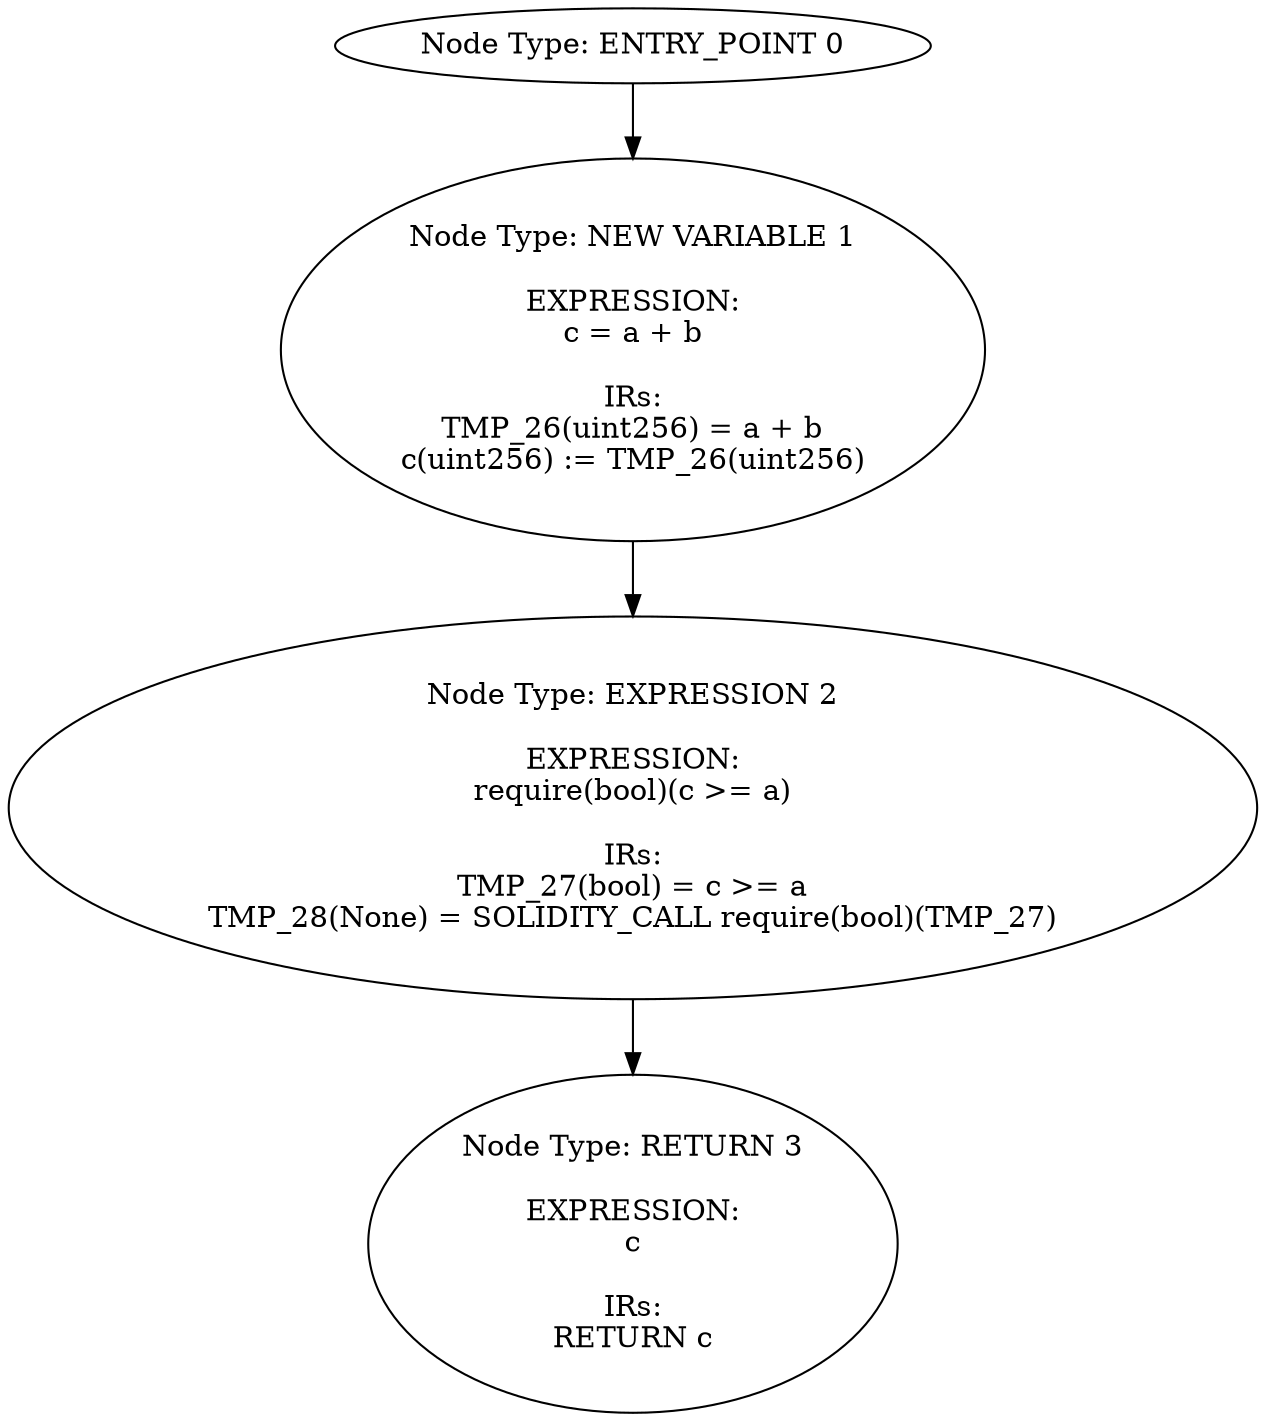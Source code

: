 digraph{
0[label="Node Type: ENTRY_POINT 0
"];
0->1;
1[label="Node Type: NEW VARIABLE 1

EXPRESSION:
c = a + b

IRs:
TMP_26(uint256) = a + b
c(uint256) := TMP_26(uint256)"];
1->2;
2[label="Node Type: EXPRESSION 2

EXPRESSION:
require(bool)(c >= a)

IRs:
TMP_27(bool) = c >= a
TMP_28(None) = SOLIDITY_CALL require(bool)(TMP_27)"];
2->3;
3[label="Node Type: RETURN 3

EXPRESSION:
c

IRs:
RETURN c"];
}
